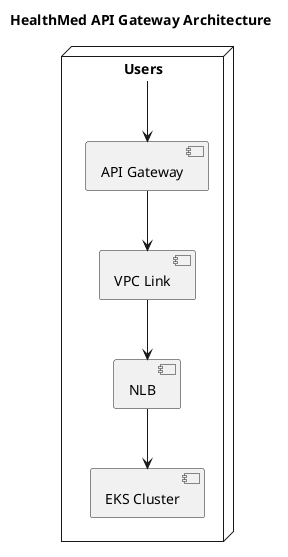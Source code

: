 @startuml architecture

title "HealthMed API Gateway Architecture"

node "Users" as gateway {
    component "API Gateway" as api_gateway
    component "VPC Link" as vpc_link
    component "NLB" as nlb
    component "EKS Cluster" as eks
}

gateway --> api_gateway
api_gateway --> vpc_link
vpc_link --> nlb
nlb --> eks

@enduml